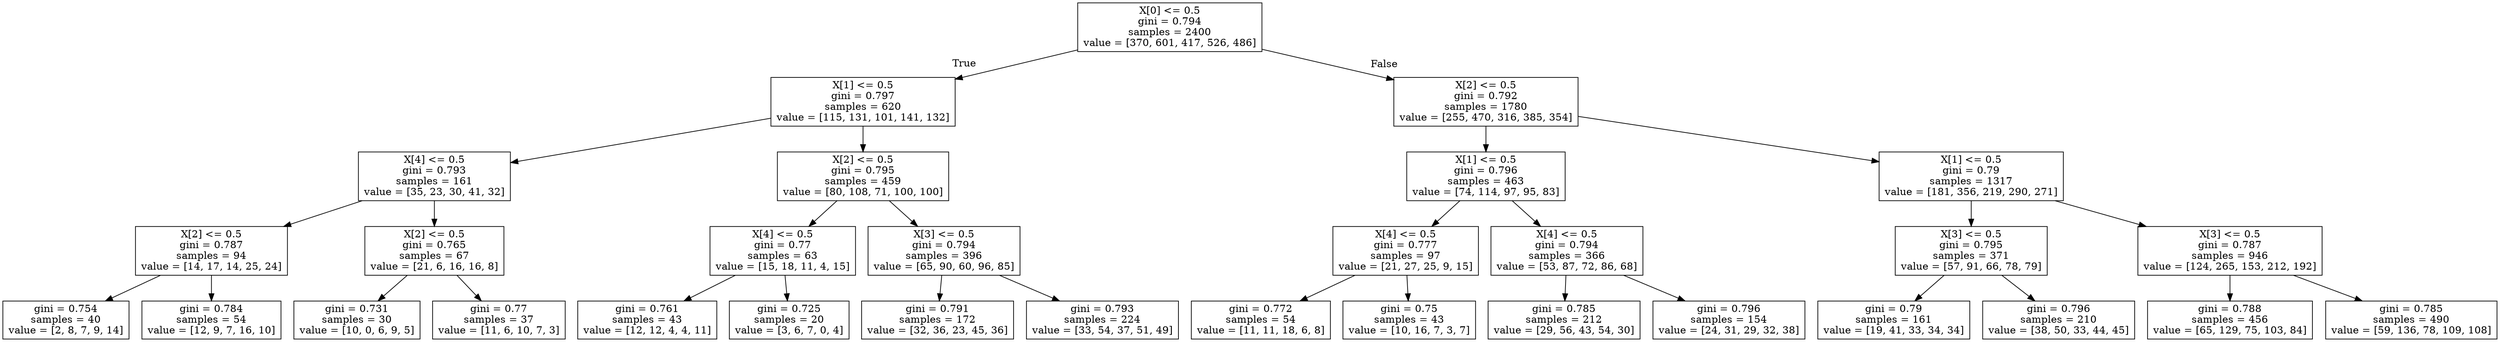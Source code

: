 digraph Tree {
node [shape=box] ;
0 [label="X[0] <= 0.5\ngini = 0.794\nsamples = 2400\nvalue = [370, 601, 417, 526, 486]"] ;
1 [label="X[1] <= 0.5\ngini = 0.797\nsamples = 620\nvalue = [115, 131, 101, 141, 132]"] ;
0 -> 1 [labeldistance=2.5, labelangle=45, headlabel="True"] ;
2 [label="X[4] <= 0.5\ngini = 0.793\nsamples = 161\nvalue = [35, 23, 30, 41, 32]"] ;
1 -> 2 ;
3 [label="X[2] <= 0.5\ngini = 0.787\nsamples = 94\nvalue = [14, 17, 14, 25, 24]"] ;
2 -> 3 ;
4 [label="gini = 0.754\nsamples = 40\nvalue = [2, 8, 7, 9, 14]"] ;
3 -> 4 ;
5 [label="gini = 0.784\nsamples = 54\nvalue = [12, 9, 7, 16, 10]"] ;
3 -> 5 ;
6 [label="X[2] <= 0.5\ngini = 0.765\nsamples = 67\nvalue = [21, 6, 16, 16, 8]"] ;
2 -> 6 ;
7 [label="gini = 0.731\nsamples = 30\nvalue = [10, 0, 6, 9, 5]"] ;
6 -> 7 ;
8 [label="gini = 0.77\nsamples = 37\nvalue = [11, 6, 10, 7, 3]"] ;
6 -> 8 ;
9 [label="X[2] <= 0.5\ngini = 0.795\nsamples = 459\nvalue = [80, 108, 71, 100, 100]"] ;
1 -> 9 ;
10 [label="X[4] <= 0.5\ngini = 0.77\nsamples = 63\nvalue = [15, 18, 11, 4, 15]"] ;
9 -> 10 ;
11 [label="gini = 0.761\nsamples = 43\nvalue = [12, 12, 4, 4, 11]"] ;
10 -> 11 ;
12 [label="gini = 0.725\nsamples = 20\nvalue = [3, 6, 7, 0, 4]"] ;
10 -> 12 ;
13 [label="X[3] <= 0.5\ngini = 0.794\nsamples = 396\nvalue = [65, 90, 60, 96, 85]"] ;
9 -> 13 ;
14 [label="gini = 0.791\nsamples = 172\nvalue = [32, 36, 23, 45, 36]"] ;
13 -> 14 ;
15 [label="gini = 0.793\nsamples = 224\nvalue = [33, 54, 37, 51, 49]"] ;
13 -> 15 ;
16 [label="X[2] <= 0.5\ngini = 0.792\nsamples = 1780\nvalue = [255, 470, 316, 385, 354]"] ;
0 -> 16 [labeldistance=2.5, labelangle=-45, headlabel="False"] ;
17 [label="X[1] <= 0.5\ngini = 0.796\nsamples = 463\nvalue = [74, 114, 97, 95, 83]"] ;
16 -> 17 ;
18 [label="X[4] <= 0.5\ngini = 0.777\nsamples = 97\nvalue = [21, 27, 25, 9, 15]"] ;
17 -> 18 ;
19 [label="gini = 0.772\nsamples = 54\nvalue = [11, 11, 18, 6, 8]"] ;
18 -> 19 ;
20 [label="gini = 0.75\nsamples = 43\nvalue = [10, 16, 7, 3, 7]"] ;
18 -> 20 ;
21 [label="X[4] <= 0.5\ngini = 0.794\nsamples = 366\nvalue = [53, 87, 72, 86, 68]"] ;
17 -> 21 ;
22 [label="gini = 0.785\nsamples = 212\nvalue = [29, 56, 43, 54, 30]"] ;
21 -> 22 ;
23 [label="gini = 0.796\nsamples = 154\nvalue = [24, 31, 29, 32, 38]"] ;
21 -> 23 ;
24 [label="X[1] <= 0.5\ngini = 0.79\nsamples = 1317\nvalue = [181, 356, 219, 290, 271]"] ;
16 -> 24 ;
25 [label="X[3] <= 0.5\ngini = 0.795\nsamples = 371\nvalue = [57, 91, 66, 78, 79]"] ;
24 -> 25 ;
26 [label="gini = 0.79\nsamples = 161\nvalue = [19, 41, 33, 34, 34]"] ;
25 -> 26 ;
27 [label="gini = 0.796\nsamples = 210\nvalue = [38, 50, 33, 44, 45]"] ;
25 -> 27 ;
28 [label="X[3] <= 0.5\ngini = 0.787\nsamples = 946\nvalue = [124, 265, 153, 212, 192]"] ;
24 -> 28 ;
29 [label="gini = 0.788\nsamples = 456\nvalue = [65, 129, 75, 103, 84]"] ;
28 -> 29 ;
30 [label="gini = 0.785\nsamples = 490\nvalue = [59, 136, 78, 109, 108]"] ;
28 -> 30 ;
}